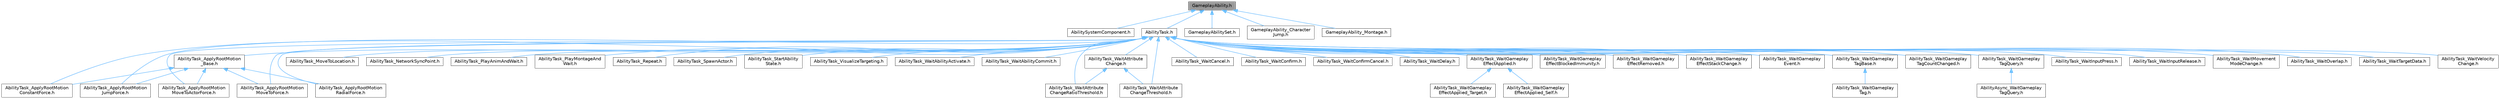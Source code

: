 digraph "GameplayAbility.h"
{
 // INTERACTIVE_SVG=YES
 // LATEX_PDF_SIZE
  bgcolor="transparent";
  edge [fontname=Helvetica,fontsize=10,labelfontname=Helvetica,labelfontsize=10];
  node [fontname=Helvetica,fontsize=10,shape=box,height=0.2,width=0.4];
  Node1 [id="Node000001",label="GameplayAbility.h",height=0.2,width=0.4,color="gray40", fillcolor="grey60", style="filled", fontcolor="black",tooltip=" "];
  Node1 -> Node2 [id="edge1_Node000001_Node000002",dir="back",color="steelblue1",style="solid",tooltip=" "];
  Node2 [id="Node000002",label="AbilitySystemComponent.h",height=0.2,width=0.4,color="grey40", fillcolor="white", style="filled",URL="$d0/da3/AbilitySystemComponent_8h.html",tooltip=" "];
  Node1 -> Node3 [id="edge2_Node000001_Node000003",dir="back",color="steelblue1",style="solid",tooltip=" "];
  Node3 [id="Node000003",label="AbilityTask.h",height=0.2,width=0.4,color="grey40", fillcolor="white", style="filled",URL="$d2/d8e/AbilityTask_8h.html",tooltip=" "];
  Node3 -> Node4 [id="edge3_Node000003_Node000004",dir="back",color="steelblue1",style="solid",tooltip=" "];
  Node4 [id="Node000004",label="AbilityTask_ApplyRootMotion\lConstantForce.h",height=0.2,width=0.4,color="grey40", fillcolor="white", style="filled",URL="$d0/de8/AbilityTask__ApplyRootMotionConstantForce_8h.html",tooltip=" "];
  Node3 -> Node5 [id="edge4_Node000003_Node000005",dir="back",color="steelblue1",style="solid",tooltip=" "];
  Node5 [id="Node000005",label="AbilityTask_ApplyRootMotion\lJumpForce.h",height=0.2,width=0.4,color="grey40", fillcolor="white", style="filled",URL="$d7/db6/AbilityTask__ApplyRootMotionJumpForce_8h.html",tooltip=" "];
  Node3 -> Node6 [id="edge5_Node000003_Node000006",dir="back",color="steelblue1",style="solid",tooltip=" "];
  Node6 [id="Node000006",label="AbilityTask_ApplyRootMotion\lMoveToActorForce.h",height=0.2,width=0.4,color="grey40", fillcolor="white", style="filled",URL="$d5/de3/AbilityTask__ApplyRootMotionMoveToActorForce_8h.html",tooltip=" "];
  Node3 -> Node7 [id="edge6_Node000003_Node000007",dir="back",color="steelblue1",style="solid",tooltip=" "];
  Node7 [id="Node000007",label="AbilityTask_ApplyRootMotion\lMoveToForce.h",height=0.2,width=0.4,color="grey40", fillcolor="white", style="filled",URL="$d3/dc3/AbilityTask__ApplyRootMotionMoveToForce_8h.html",tooltip=" "];
  Node3 -> Node8 [id="edge7_Node000003_Node000008",dir="back",color="steelblue1",style="solid",tooltip=" "];
  Node8 [id="Node000008",label="AbilityTask_ApplyRootMotion\lRadialForce.h",height=0.2,width=0.4,color="grey40", fillcolor="white", style="filled",URL="$da/d06/AbilityTask__ApplyRootMotionRadialForce_8h.html",tooltip=" "];
  Node3 -> Node9 [id="edge8_Node000003_Node000009",dir="back",color="steelblue1",style="solid",tooltip=" "];
  Node9 [id="Node000009",label="AbilityTask_ApplyRootMotion\l_Base.h",height=0.2,width=0.4,color="grey40", fillcolor="white", style="filled",URL="$d8/d7d/AbilityTask__ApplyRootMotion__Base_8h.html",tooltip=" "];
  Node9 -> Node4 [id="edge9_Node000009_Node000004",dir="back",color="steelblue1",style="solid",tooltip=" "];
  Node9 -> Node5 [id="edge10_Node000009_Node000005",dir="back",color="steelblue1",style="solid",tooltip=" "];
  Node9 -> Node6 [id="edge11_Node000009_Node000006",dir="back",color="steelblue1",style="solid",tooltip=" "];
  Node9 -> Node7 [id="edge12_Node000009_Node000007",dir="back",color="steelblue1",style="solid",tooltip=" "];
  Node9 -> Node8 [id="edge13_Node000009_Node000008",dir="back",color="steelblue1",style="solid",tooltip=" "];
  Node3 -> Node10 [id="edge14_Node000003_Node000010",dir="back",color="steelblue1",style="solid",tooltip=" "];
  Node10 [id="Node000010",label="AbilityTask_MoveToLocation.h",height=0.2,width=0.4,color="grey40", fillcolor="white", style="filled",URL="$da/d8d/AbilityTask__MoveToLocation_8h.html",tooltip=" "];
  Node3 -> Node11 [id="edge15_Node000003_Node000011",dir="back",color="steelblue1",style="solid",tooltip=" "];
  Node11 [id="Node000011",label="AbilityTask_NetworkSyncPoint.h",height=0.2,width=0.4,color="grey40", fillcolor="white", style="filled",URL="$dc/d62/AbilityTask__NetworkSyncPoint_8h.html",tooltip=" "];
  Node3 -> Node12 [id="edge16_Node000003_Node000012",dir="back",color="steelblue1",style="solid",tooltip=" "];
  Node12 [id="Node000012",label="AbilityTask_PlayAnimAndWait.h",height=0.2,width=0.4,color="grey40", fillcolor="white", style="filled",URL="$d4/d50/AbilityTask__PlayAnimAndWait_8h.html",tooltip=" "];
  Node3 -> Node13 [id="edge17_Node000003_Node000013",dir="back",color="steelblue1",style="solid",tooltip=" "];
  Node13 [id="Node000013",label="AbilityTask_PlayMontageAnd\lWait.h",height=0.2,width=0.4,color="grey40", fillcolor="white", style="filled",URL="$de/d05/AbilityTask__PlayMontageAndWait_8h.html",tooltip=" "];
  Node3 -> Node14 [id="edge18_Node000003_Node000014",dir="back",color="steelblue1",style="solid",tooltip=" "];
  Node14 [id="Node000014",label="AbilityTask_Repeat.h",height=0.2,width=0.4,color="grey40", fillcolor="white", style="filled",URL="$da/d7d/AbilityTask__Repeat_8h.html",tooltip=" "];
  Node3 -> Node15 [id="edge19_Node000003_Node000015",dir="back",color="steelblue1",style="solid",tooltip=" "];
  Node15 [id="Node000015",label="AbilityTask_SpawnActor.h",height=0.2,width=0.4,color="grey40", fillcolor="white", style="filled",URL="$dc/d97/AbilityTask__SpawnActor_8h.html",tooltip=" "];
  Node3 -> Node16 [id="edge20_Node000003_Node000016",dir="back",color="steelblue1",style="solid",tooltip=" "];
  Node16 [id="Node000016",label="AbilityTask_StartAbility\lState.h",height=0.2,width=0.4,color="grey40", fillcolor="white", style="filled",URL="$db/d91/AbilityTask__StartAbilityState_8h.html",tooltip=" "];
  Node3 -> Node17 [id="edge21_Node000003_Node000017",dir="back",color="steelblue1",style="solid",tooltip=" "];
  Node17 [id="Node000017",label="AbilityTask_VisualizeTargeting.h",height=0.2,width=0.4,color="grey40", fillcolor="white", style="filled",URL="$df/dbd/AbilityTask__VisualizeTargeting_8h.html",tooltip=" "];
  Node3 -> Node18 [id="edge22_Node000003_Node000018",dir="back",color="steelblue1",style="solid",tooltip=" "];
  Node18 [id="Node000018",label="AbilityTask_WaitAbilityActivate.h",height=0.2,width=0.4,color="grey40", fillcolor="white", style="filled",URL="$db/da3/AbilityTask__WaitAbilityActivate_8h.html",tooltip=" "];
  Node3 -> Node19 [id="edge23_Node000003_Node000019",dir="back",color="steelblue1",style="solid",tooltip=" "];
  Node19 [id="Node000019",label="AbilityTask_WaitAbilityCommit.h",height=0.2,width=0.4,color="grey40", fillcolor="white", style="filled",URL="$de/de8/AbilityTask__WaitAbilityCommit_8h.html",tooltip=" "];
  Node3 -> Node20 [id="edge24_Node000003_Node000020",dir="back",color="steelblue1",style="solid",tooltip=" "];
  Node20 [id="Node000020",label="AbilityTask_WaitAttribute\lChange.h",height=0.2,width=0.4,color="grey40", fillcolor="white", style="filled",URL="$dd/d60/AbilityTask__WaitAttributeChange_8h.html",tooltip=" "];
  Node20 -> Node21 [id="edge25_Node000020_Node000021",dir="back",color="steelblue1",style="solid",tooltip=" "];
  Node21 [id="Node000021",label="AbilityTask_WaitAttribute\lChangeRatioThreshold.h",height=0.2,width=0.4,color="grey40", fillcolor="white", style="filled",URL="$de/d5e/AbilityTask__WaitAttributeChangeRatioThreshold_8h.html",tooltip=" "];
  Node20 -> Node22 [id="edge26_Node000020_Node000022",dir="back",color="steelblue1",style="solid",tooltip=" "];
  Node22 [id="Node000022",label="AbilityTask_WaitAttribute\lChangeThreshold.h",height=0.2,width=0.4,color="grey40", fillcolor="white", style="filled",URL="$db/d3e/AbilityTask__WaitAttributeChangeThreshold_8h.html",tooltip=" "];
  Node3 -> Node21 [id="edge27_Node000003_Node000021",dir="back",color="steelblue1",style="solid",tooltip=" "];
  Node3 -> Node22 [id="edge28_Node000003_Node000022",dir="back",color="steelblue1",style="solid",tooltip=" "];
  Node3 -> Node23 [id="edge29_Node000003_Node000023",dir="back",color="steelblue1",style="solid",tooltip=" "];
  Node23 [id="Node000023",label="AbilityTask_WaitCancel.h",height=0.2,width=0.4,color="grey40", fillcolor="white", style="filled",URL="$dc/d16/AbilityTask__WaitCancel_8h.html",tooltip=" "];
  Node3 -> Node24 [id="edge30_Node000003_Node000024",dir="back",color="steelblue1",style="solid",tooltip=" "];
  Node24 [id="Node000024",label="AbilityTask_WaitConfirm.h",height=0.2,width=0.4,color="grey40", fillcolor="white", style="filled",URL="$d3/d4f/AbilityTask__WaitConfirm_8h.html",tooltip=" "];
  Node3 -> Node25 [id="edge31_Node000003_Node000025",dir="back",color="steelblue1",style="solid",tooltip=" "];
  Node25 [id="Node000025",label="AbilityTask_WaitConfirmCancel.h",height=0.2,width=0.4,color="grey40", fillcolor="white", style="filled",URL="$de/d88/AbilityTask__WaitConfirmCancel_8h.html",tooltip=" "];
  Node3 -> Node26 [id="edge32_Node000003_Node000026",dir="back",color="steelblue1",style="solid",tooltip=" "];
  Node26 [id="Node000026",label="AbilityTask_WaitDelay.h",height=0.2,width=0.4,color="grey40", fillcolor="white", style="filled",URL="$dc/d63/AbilityTask__WaitDelay_8h.html",tooltip=" "];
  Node3 -> Node27 [id="edge33_Node000003_Node000027",dir="back",color="steelblue1",style="solid",tooltip=" "];
  Node27 [id="Node000027",label="AbilityTask_WaitGameplay\lEffectApplied.h",height=0.2,width=0.4,color="grey40", fillcolor="white", style="filled",URL="$d8/dfe/AbilityTask__WaitGameplayEffectApplied_8h.html",tooltip=" "];
  Node27 -> Node28 [id="edge34_Node000027_Node000028",dir="back",color="steelblue1",style="solid",tooltip=" "];
  Node28 [id="Node000028",label="AbilityTask_WaitGameplay\lEffectApplied_Self.h",height=0.2,width=0.4,color="grey40", fillcolor="white", style="filled",URL="$d0/d01/AbilityTask__WaitGameplayEffectApplied__Self_8h.html",tooltip=" "];
  Node27 -> Node29 [id="edge35_Node000027_Node000029",dir="back",color="steelblue1",style="solid",tooltip=" "];
  Node29 [id="Node000029",label="AbilityTask_WaitGameplay\lEffectApplied_Target.h",height=0.2,width=0.4,color="grey40", fillcolor="white", style="filled",URL="$db/dc4/AbilityTask__WaitGameplayEffectApplied__Target_8h.html",tooltip=" "];
  Node3 -> Node30 [id="edge36_Node000003_Node000030",dir="back",color="steelblue1",style="solid",tooltip=" "];
  Node30 [id="Node000030",label="AbilityTask_WaitGameplay\lEffectBlockedImmunity.h",height=0.2,width=0.4,color="grey40", fillcolor="white", style="filled",URL="$d4/d24/AbilityTask__WaitGameplayEffectBlockedImmunity_8h.html",tooltip=" "];
  Node3 -> Node31 [id="edge37_Node000003_Node000031",dir="back",color="steelblue1",style="solid",tooltip=" "];
  Node31 [id="Node000031",label="AbilityTask_WaitGameplay\lEffectRemoved.h",height=0.2,width=0.4,color="grey40", fillcolor="white", style="filled",URL="$d1/da9/AbilityTask__WaitGameplayEffectRemoved_8h.html",tooltip=" "];
  Node3 -> Node32 [id="edge38_Node000003_Node000032",dir="back",color="steelblue1",style="solid",tooltip=" "];
  Node32 [id="Node000032",label="AbilityTask_WaitGameplay\lEffectStackChange.h",height=0.2,width=0.4,color="grey40", fillcolor="white", style="filled",URL="$de/db3/AbilityTask__WaitGameplayEffectStackChange_8h.html",tooltip=" "];
  Node3 -> Node33 [id="edge39_Node000003_Node000033",dir="back",color="steelblue1",style="solid",tooltip=" "];
  Node33 [id="Node000033",label="AbilityTask_WaitGameplay\lEvent.h",height=0.2,width=0.4,color="grey40", fillcolor="white", style="filled",URL="$dc/db8/AbilityTask__WaitGameplayEvent_8h.html",tooltip=" "];
  Node3 -> Node34 [id="edge40_Node000003_Node000034",dir="back",color="steelblue1",style="solid",tooltip=" "];
  Node34 [id="Node000034",label="AbilityTask_WaitGameplay\lTagBase.h",height=0.2,width=0.4,color="grey40", fillcolor="white", style="filled",URL="$d8/dd0/AbilityTask__WaitGameplayTagBase_8h.html",tooltip=" "];
  Node34 -> Node35 [id="edge41_Node000034_Node000035",dir="back",color="steelblue1",style="solid",tooltip=" "];
  Node35 [id="Node000035",label="AbilityTask_WaitGameplay\lTag.h",height=0.2,width=0.4,color="grey40", fillcolor="white", style="filled",URL="$d3/d4f/AbilityTask__WaitGameplayTag_8h.html",tooltip=" "];
  Node3 -> Node36 [id="edge42_Node000003_Node000036",dir="back",color="steelblue1",style="solid",tooltip=" "];
  Node36 [id="Node000036",label="AbilityTask_WaitGameplay\lTagCountChanged.h",height=0.2,width=0.4,color="grey40", fillcolor="white", style="filled",URL="$dd/d55/AbilityTask__WaitGameplayTagCountChanged_8h.html",tooltip=" "];
  Node3 -> Node37 [id="edge43_Node000003_Node000037",dir="back",color="steelblue1",style="solid",tooltip=" "];
  Node37 [id="Node000037",label="AbilityTask_WaitGameplay\lTagQuery.h",height=0.2,width=0.4,color="grey40", fillcolor="white", style="filled",URL="$d4/d7f/AbilityTask__WaitGameplayTagQuery_8h.html",tooltip=" "];
  Node37 -> Node38 [id="edge44_Node000037_Node000038",dir="back",color="steelblue1",style="solid",tooltip=" "];
  Node38 [id="Node000038",label="AbilityAsync_WaitGameplay\lTagQuery.h",height=0.2,width=0.4,color="grey40", fillcolor="white", style="filled",URL="$d5/d29/AbilityAsync__WaitGameplayTagQuery_8h.html",tooltip=" "];
  Node3 -> Node39 [id="edge45_Node000003_Node000039",dir="back",color="steelblue1",style="solid",tooltip=" "];
  Node39 [id="Node000039",label="AbilityTask_WaitInputPress.h",height=0.2,width=0.4,color="grey40", fillcolor="white", style="filled",URL="$d6/d00/AbilityTask__WaitInputPress_8h.html",tooltip=" "];
  Node3 -> Node40 [id="edge46_Node000003_Node000040",dir="back",color="steelblue1",style="solid",tooltip=" "];
  Node40 [id="Node000040",label="AbilityTask_WaitInputRelease.h",height=0.2,width=0.4,color="grey40", fillcolor="white", style="filled",URL="$d1/d89/AbilityTask__WaitInputRelease_8h.html",tooltip=" "];
  Node3 -> Node41 [id="edge47_Node000003_Node000041",dir="back",color="steelblue1",style="solid",tooltip=" "];
  Node41 [id="Node000041",label="AbilityTask_WaitMovement\lModeChange.h",height=0.2,width=0.4,color="grey40", fillcolor="white", style="filled",URL="$d9/df7/AbilityTask__WaitMovementModeChange_8h.html",tooltip=" "];
  Node3 -> Node42 [id="edge48_Node000003_Node000042",dir="back",color="steelblue1",style="solid",tooltip=" "];
  Node42 [id="Node000042",label="AbilityTask_WaitOverlap.h",height=0.2,width=0.4,color="grey40", fillcolor="white", style="filled",URL="$d9/dab/AbilityTask__WaitOverlap_8h.html",tooltip=" "];
  Node3 -> Node43 [id="edge49_Node000003_Node000043",dir="back",color="steelblue1",style="solid",tooltip=" "];
  Node43 [id="Node000043",label="AbilityTask_WaitTargetData.h",height=0.2,width=0.4,color="grey40", fillcolor="white", style="filled",URL="$d2/d40/AbilityTask__WaitTargetData_8h.html",tooltip=" "];
  Node3 -> Node44 [id="edge50_Node000003_Node000044",dir="back",color="steelblue1",style="solid",tooltip=" "];
  Node44 [id="Node000044",label="AbilityTask_WaitVelocity\lChange.h",height=0.2,width=0.4,color="grey40", fillcolor="white", style="filled",URL="$da/d38/AbilityTask__WaitVelocityChange_8h.html",tooltip=" "];
  Node1 -> Node45 [id="edge51_Node000001_Node000045",dir="back",color="steelblue1",style="solid",tooltip=" "];
  Node45 [id="Node000045",label="GameplayAbilitySet.h",height=0.2,width=0.4,color="grey40", fillcolor="white", style="filled",URL="$d5/d19/GameplayAbilitySet_8h.html",tooltip=" "];
  Node1 -> Node46 [id="edge52_Node000001_Node000046",dir="back",color="steelblue1",style="solid",tooltip=" "];
  Node46 [id="Node000046",label="GameplayAbility_Character\lJump.h",height=0.2,width=0.4,color="grey40", fillcolor="white", style="filled",URL="$d7/dd2/GameplayAbility__CharacterJump_8h.html",tooltip=" "];
  Node1 -> Node47 [id="edge53_Node000001_Node000047",dir="back",color="steelblue1",style="solid",tooltip=" "];
  Node47 [id="Node000047",label="GameplayAbility_Montage.h",height=0.2,width=0.4,color="grey40", fillcolor="white", style="filled",URL="$d6/d77/GameplayAbility__Montage_8h.html",tooltip=" "];
}
